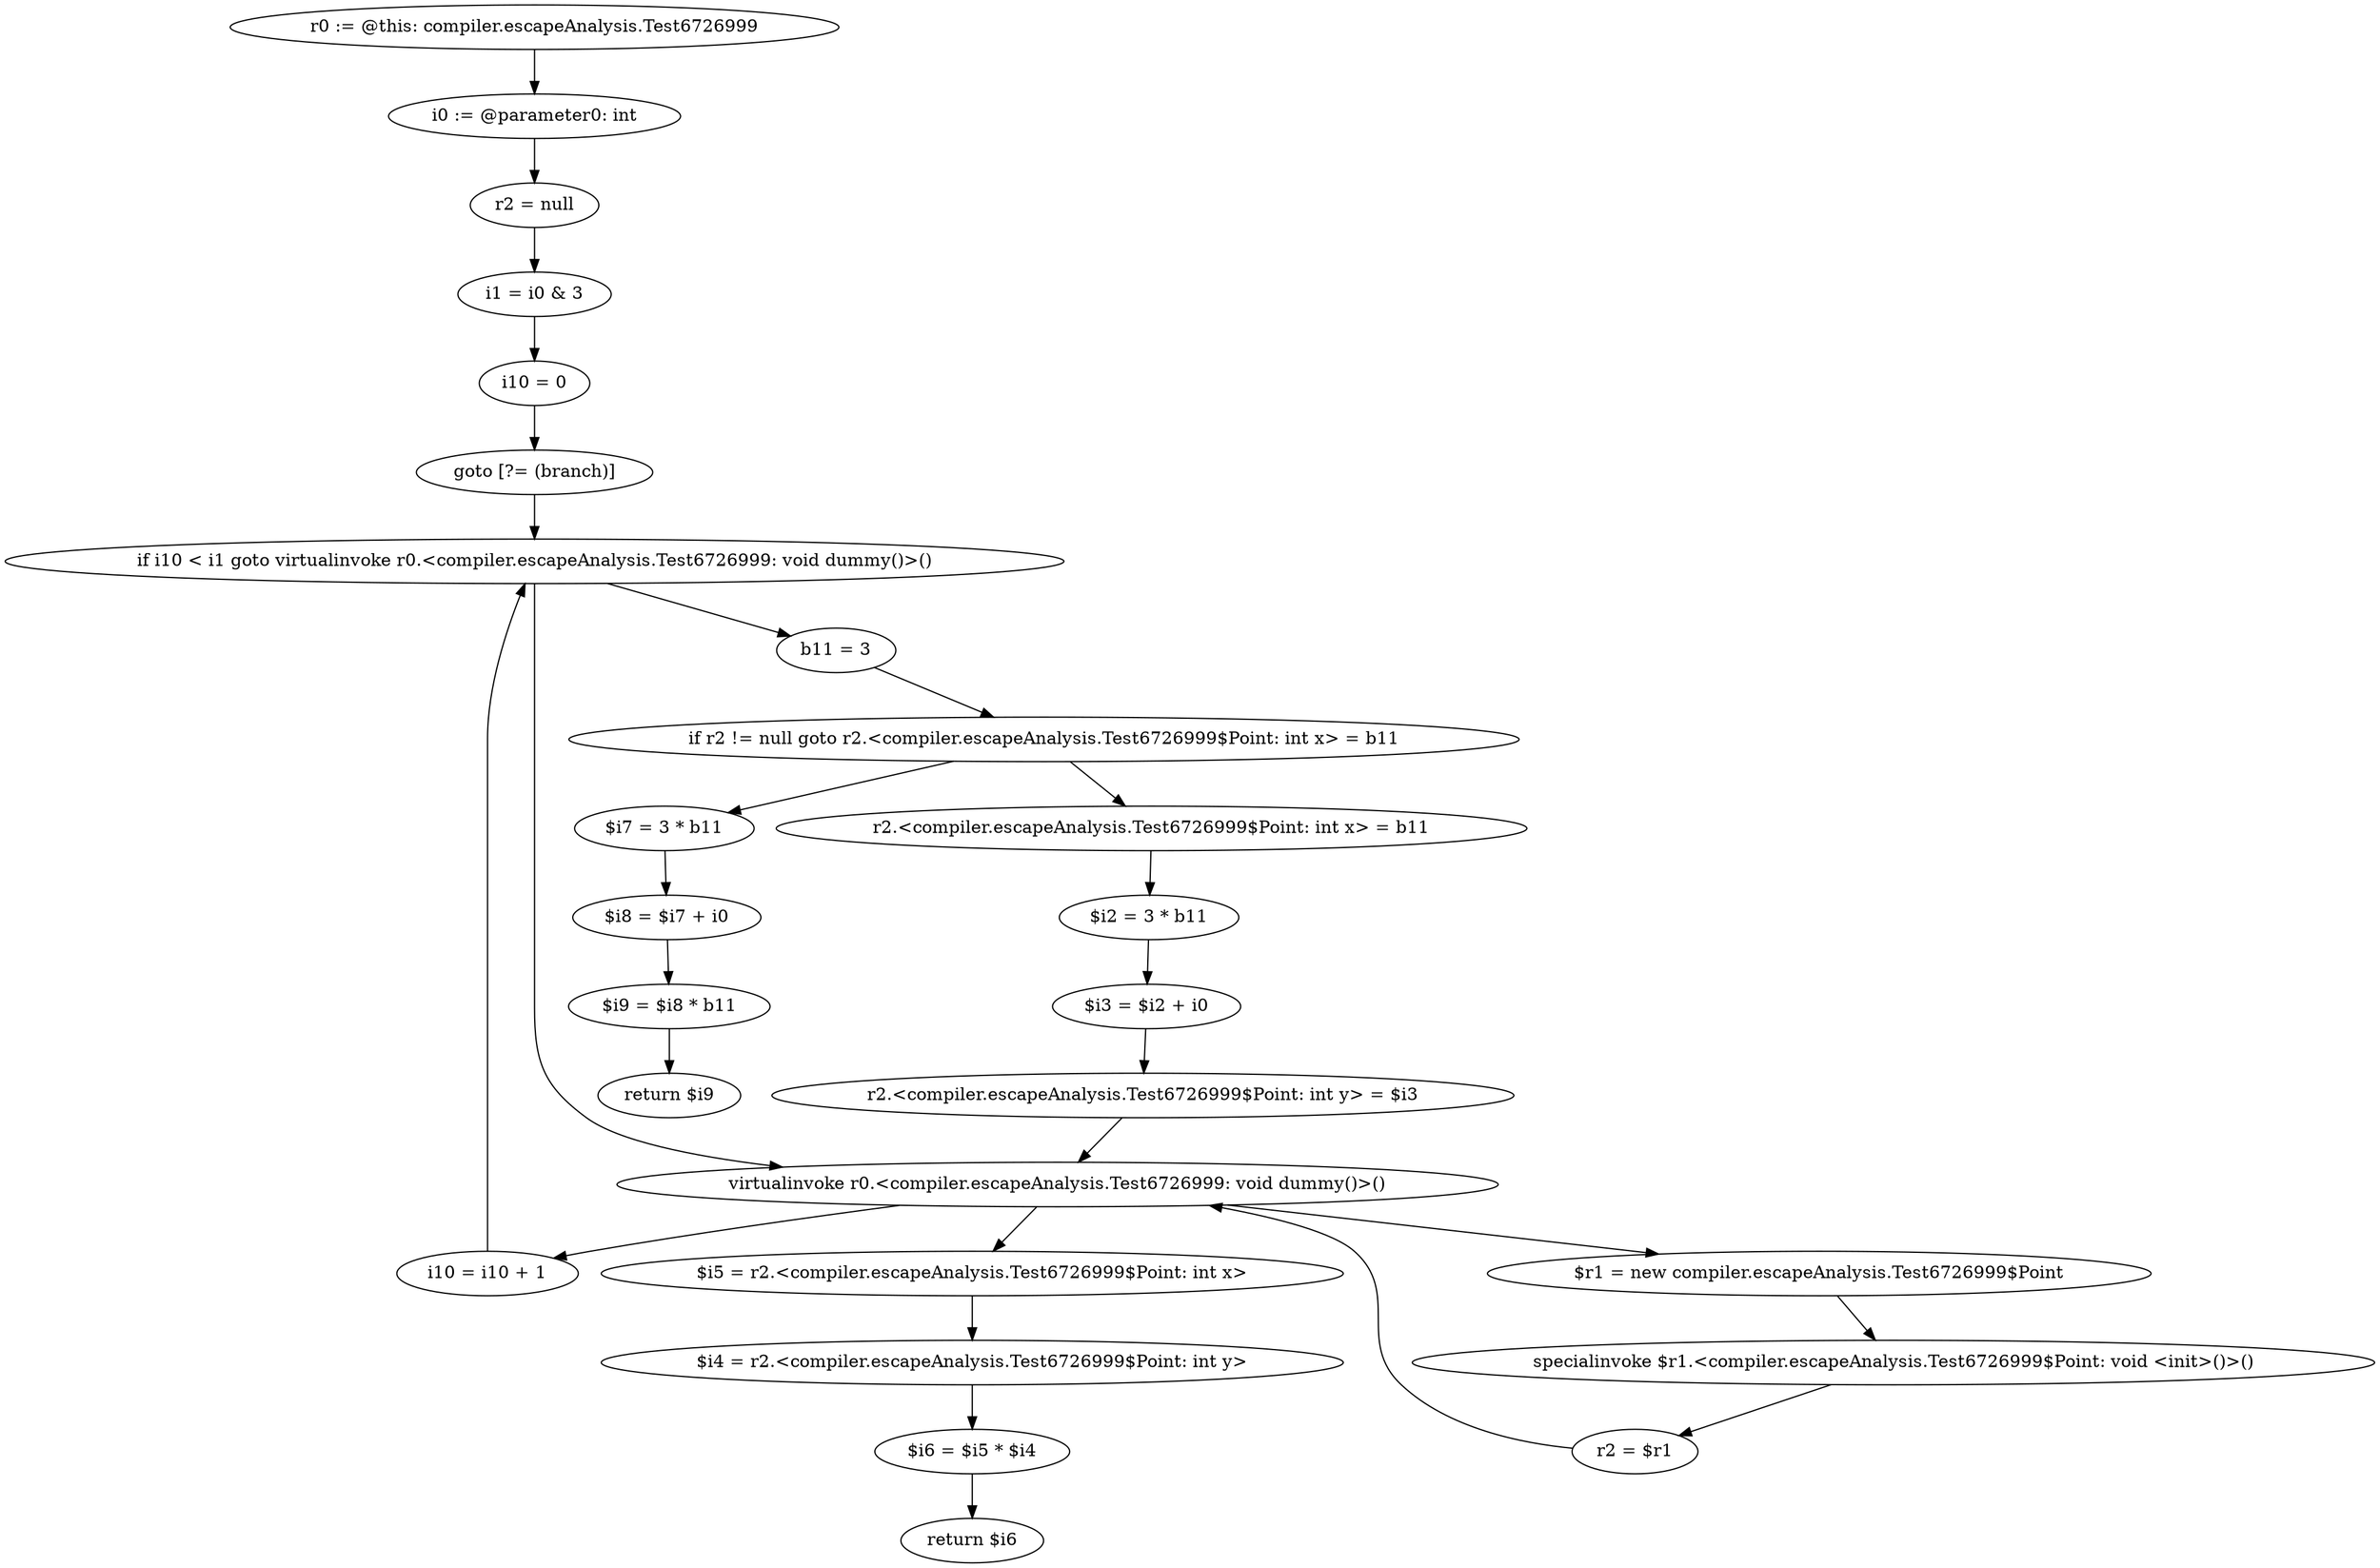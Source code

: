 digraph "unitGraph" {
    "r0 := @this: compiler.escapeAnalysis.Test6726999"
    "i0 := @parameter0: int"
    "r2 = null"
    "i1 = i0 & 3"
    "i10 = 0"
    "goto [?= (branch)]"
    "virtualinvoke r0.<compiler.escapeAnalysis.Test6726999: void dummy()>()"
    "$r1 = new compiler.escapeAnalysis.Test6726999$Point"
    "specialinvoke $r1.<compiler.escapeAnalysis.Test6726999$Point: void <init>()>()"
    "r2 = $r1"
    "i10 = i10 + 1"
    "if i10 < i1 goto virtualinvoke r0.<compiler.escapeAnalysis.Test6726999: void dummy()>()"
    "b11 = 3"
    "if r2 != null goto r2.<compiler.escapeAnalysis.Test6726999$Point: int x> = b11"
    "$i7 = 3 * b11"
    "$i8 = $i7 + i0"
    "$i9 = $i8 * b11"
    "return $i9"
    "r2.<compiler.escapeAnalysis.Test6726999$Point: int x> = b11"
    "$i2 = 3 * b11"
    "$i3 = $i2 + i0"
    "r2.<compiler.escapeAnalysis.Test6726999$Point: int y> = $i3"
    "$i5 = r2.<compiler.escapeAnalysis.Test6726999$Point: int x>"
    "$i4 = r2.<compiler.escapeAnalysis.Test6726999$Point: int y>"
    "$i6 = $i5 * $i4"
    "return $i6"
    "r0 := @this: compiler.escapeAnalysis.Test6726999"->"i0 := @parameter0: int";
    "i0 := @parameter0: int"->"r2 = null";
    "r2 = null"->"i1 = i0 & 3";
    "i1 = i0 & 3"->"i10 = 0";
    "i10 = 0"->"goto [?= (branch)]";
    "goto [?= (branch)]"->"if i10 < i1 goto virtualinvoke r0.<compiler.escapeAnalysis.Test6726999: void dummy()>()";
    "virtualinvoke r0.<compiler.escapeAnalysis.Test6726999: void dummy()>()"->"$r1 = new compiler.escapeAnalysis.Test6726999$Point";
    "$r1 = new compiler.escapeAnalysis.Test6726999$Point"->"specialinvoke $r1.<compiler.escapeAnalysis.Test6726999$Point: void <init>()>()";
    "specialinvoke $r1.<compiler.escapeAnalysis.Test6726999$Point: void <init>()>()"->"r2 = $r1";
    "r2 = $r1"->"virtualinvoke r0.<compiler.escapeAnalysis.Test6726999: void dummy()>()";
    "virtualinvoke r0.<compiler.escapeAnalysis.Test6726999: void dummy()>()"->"i10 = i10 + 1";
    "i10 = i10 + 1"->"if i10 < i1 goto virtualinvoke r0.<compiler.escapeAnalysis.Test6726999: void dummy()>()";
    "if i10 < i1 goto virtualinvoke r0.<compiler.escapeAnalysis.Test6726999: void dummy()>()"->"b11 = 3";
    "if i10 < i1 goto virtualinvoke r0.<compiler.escapeAnalysis.Test6726999: void dummy()>()"->"virtualinvoke r0.<compiler.escapeAnalysis.Test6726999: void dummy()>()";
    "b11 = 3"->"if r2 != null goto r2.<compiler.escapeAnalysis.Test6726999$Point: int x> = b11";
    "if r2 != null goto r2.<compiler.escapeAnalysis.Test6726999$Point: int x> = b11"->"$i7 = 3 * b11";
    "if r2 != null goto r2.<compiler.escapeAnalysis.Test6726999$Point: int x> = b11"->"r2.<compiler.escapeAnalysis.Test6726999$Point: int x> = b11";
    "$i7 = 3 * b11"->"$i8 = $i7 + i0";
    "$i8 = $i7 + i0"->"$i9 = $i8 * b11";
    "$i9 = $i8 * b11"->"return $i9";
    "r2.<compiler.escapeAnalysis.Test6726999$Point: int x> = b11"->"$i2 = 3 * b11";
    "$i2 = 3 * b11"->"$i3 = $i2 + i0";
    "$i3 = $i2 + i0"->"r2.<compiler.escapeAnalysis.Test6726999$Point: int y> = $i3";
    "r2.<compiler.escapeAnalysis.Test6726999$Point: int y> = $i3"->"virtualinvoke r0.<compiler.escapeAnalysis.Test6726999: void dummy()>()";
    "virtualinvoke r0.<compiler.escapeAnalysis.Test6726999: void dummy()>()"->"$i5 = r2.<compiler.escapeAnalysis.Test6726999$Point: int x>";
    "$i5 = r2.<compiler.escapeAnalysis.Test6726999$Point: int x>"->"$i4 = r2.<compiler.escapeAnalysis.Test6726999$Point: int y>";
    "$i4 = r2.<compiler.escapeAnalysis.Test6726999$Point: int y>"->"$i6 = $i5 * $i4";
    "$i6 = $i5 * $i4"->"return $i6";
}
